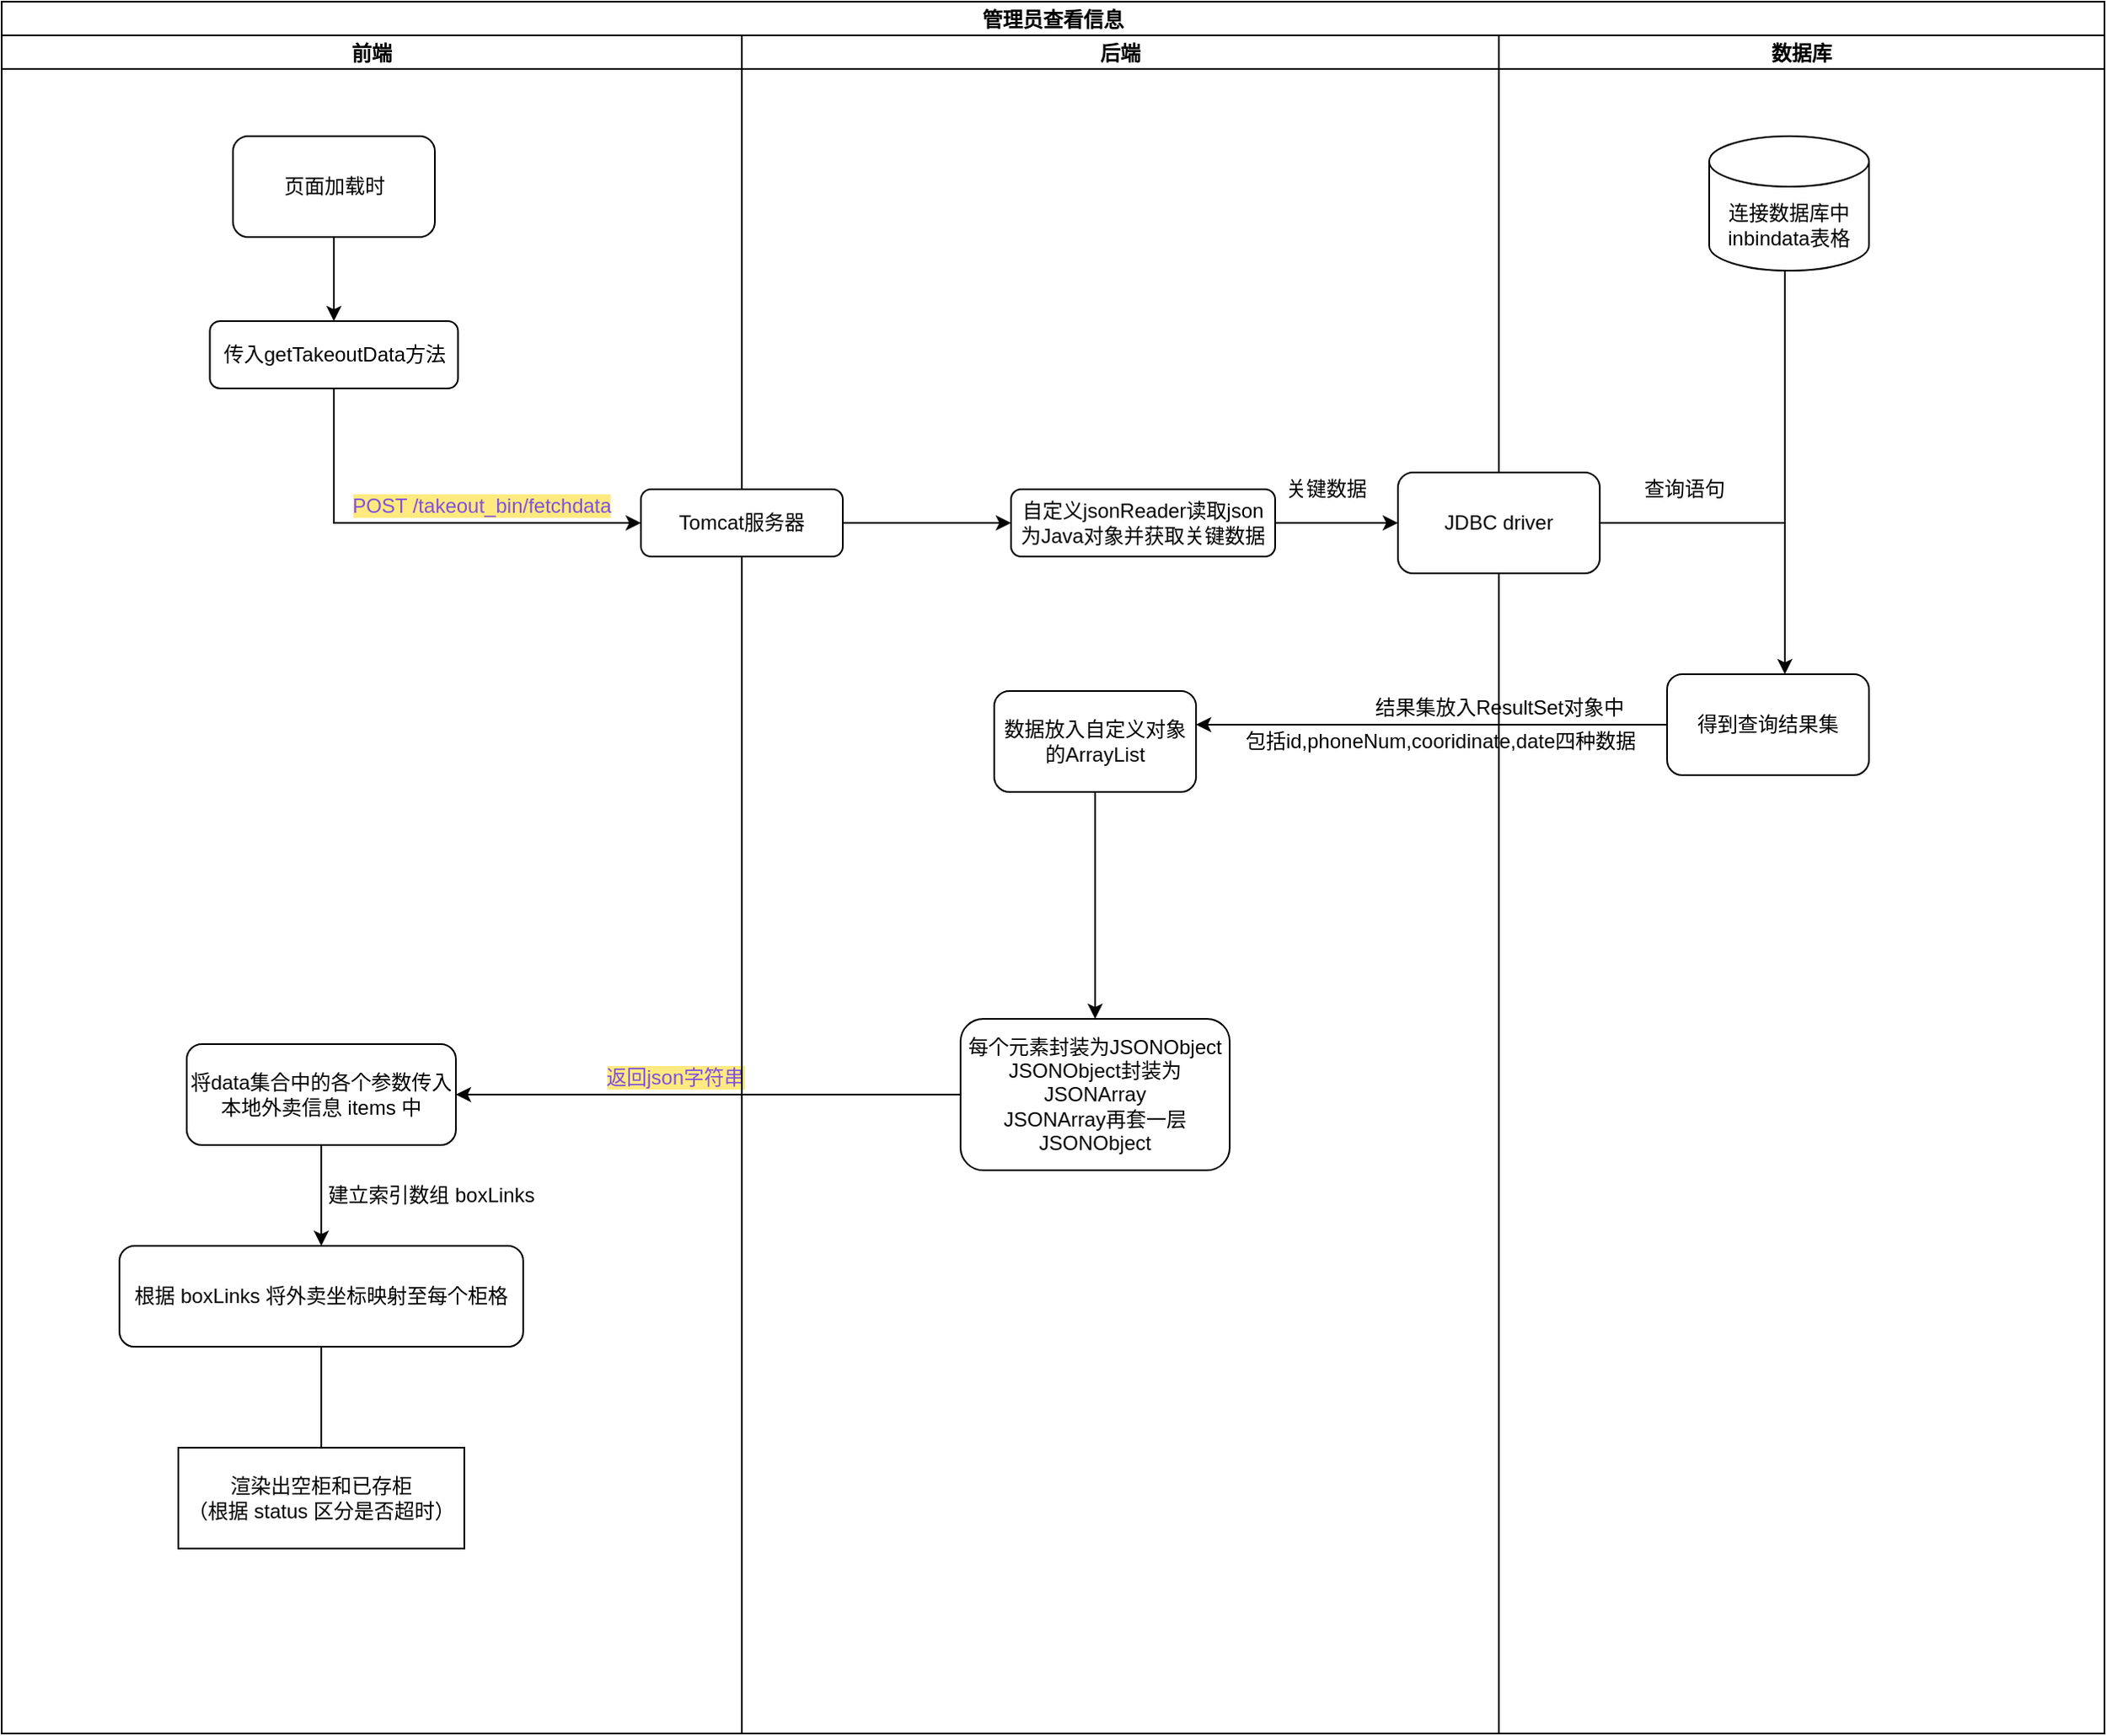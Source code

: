 <mxfile>
    <diagram id="C5RBs43oDa-KdzZeNtuy" name="Page-1">
        <mxGraphModel dx="1380" dy="2303" grid="1" gridSize="10" guides="1" tooltips="1" connect="1" arrows="1" fold="1" page="1" pageScale="1" pageWidth="827" pageHeight="1169" math="0" shadow="0">
            <root>
                <mxCell id="WIyWlLk6GJQsqaUBKTNV-0"/>
                <mxCell id="WIyWlLk6GJQsqaUBKTNV-1" parent="WIyWlLk6GJQsqaUBKTNV-0"/>
                <mxCell id="Nnn05chG0eaQS7qh2sse-32" value="管理员查看信息" style="swimlane;childLayout=stackLayout;resizeParent=1;resizeParentMax=0;startSize=20;" parent="WIyWlLk6GJQsqaUBKTNV-1" vertex="1">
                    <mxGeometry x="70" y="-80" width="1250" height="1030" as="geometry"/>
                </mxCell>
                <mxCell id="Nnn05chG0eaQS7qh2sse-38" style="edgeStyle=orthogonalEdgeStyle;rounded=0;orthogonalLoop=1;jettySize=auto;html=1;entryX=1;entryY=0.333;entryDx=0;entryDy=0;entryPerimeter=0;" parent="Nnn05chG0eaQS7qh2sse-32" source="Nnn05chG0eaQS7qh2sse-36" target="LdBtiebAwwuSzNMlZMV2-9" edge="1">
                    <mxGeometry relative="1" as="geometry">
                        <mxPoint x="640" y="430" as="targetPoint"/>
                    </mxGeometry>
                </mxCell>
                <mxCell id="LdBtiebAwwuSzNMlZMV2-14" style="edgeStyle=orthogonalEdgeStyle;rounded=0;orthogonalLoop=1;jettySize=auto;html=1;exitX=0;exitY=0.5;exitDx=0;exitDy=0;entryX=1;entryY=0.5;entryDx=0;entryDy=0;" parent="Nnn05chG0eaQS7qh2sse-32" source="LdBtiebAwwuSzNMlZMV2-10" target="LdBtiebAwwuSzNMlZMV2-16" edge="1">
                    <mxGeometry relative="1" as="geometry">
                        <mxPoint x="262.5" y="650" as="targetPoint"/>
                    </mxGeometry>
                </mxCell>
                <mxCell id="Nnn05chG0eaQS7qh2sse-33" value="前端" style="swimlane;startSize=20;" parent="Nnn05chG0eaQS7qh2sse-32" vertex="1">
                    <mxGeometry y="20" width="440" height="1010" as="geometry"/>
                </mxCell>
                <mxCell id="Nnn05chG0eaQS7qh2sse-1" value="传入getTakeoutData方法" style="rounded=1;whiteSpace=wrap;html=1;" parent="Nnn05chG0eaQS7qh2sse-33" vertex="1">
                    <mxGeometry x="123.75" y="170" width="147.5" height="40" as="geometry"/>
                </mxCell>
                <mxCell id="LdBtiebAwwuSzNMlZMV2-15" value="&lt;font color=&quot;#8250df&quot;&gt;&lt;span style=&quot;background-color: rgb(255 , 234 , 127)&quot;&gt;返回json字符串&lt;br&gt;&lt;/span&gt;&lt;/font&gt;" style="text;html=1;align=center;verticalAlign=middle;resizable=0;points=[];autosize=1;strokeColor=none;fillColor=none;" parent="Nnn05chG0eaQS7qh2sse-33" vertex="1">
                    <mxGeometry x="350" y="610" width="100" height="20" as="geometry"/>
                </mxCell>
                <mxCell id="LdBtiebAwwuSzNMlZMV2-20" style="edgeStyle=orthogonalEdgeStyle;rounded=0;orthogonalLoop=1;jettySize=auto;html=1;entryX=0.5;entryY=0;entryDx=0;entryDy=0;" parent="Nnn05chG0eaQS7qh2sse-33" source="LdBtiebAwwuSzNMlZMV2-16" target="LdBtiebAwwuSzNMlZMV2-19" edge="1">
                    <mxGeometry relative="1" as="geometry"/>
                </mxCell>
                <mxCell id="LdBtiebAwwuSzNMlZMV2-16" value="将data集合中的各个参数传入本地外卖信息 items 中" style="rounded=1;whiteSpace=wrap;html=1;" parent="Nnn05chG0eaQS7qh2sse-33" vertex="1">
                    <mxGeometry x="110" y="600" width="160" height="60" as="geometry"/>
                </mxCell>
                <mxCell id="9" value="" style="edgeStyle=none;html=1;startArrow=none;" edge="1" parent="Nnn05chG0eaQS7qh2sse-33" source="10">
                    <mxGeometry relative="1" as="geometry">
                        <mxPoint x="190.0" y="860" as="targetPoint"/>
                    </mxGeometry>
                </mxCell>
                <mxCell id="LdBtiebAwwuSzNMlZMV2-19" value="根据 boxLinks 将外卖坐标映射至每个柜格" style="rounded=1;whiteSpace=wrap;html=1;" parent="Nnn05chG0eaQS7qh2sse-33" vertex="1">
                    <mxGeometry x="70" y="720" width="240" height="60" as="geometry"/>
                </mxCell>
                <mxCell id="mMdsWx7Qp3YLl4V9N3uo-2" value="&lt;span style=&quot;color: rgb(130 , 80 , 223) ; background-color: rgb(255 , 234 , 127)&quot;&gt;POST /takeout_bin/fetchdata&lt;/span&gt;" style="text;html=1;align=center;verticalAlign=middle;resizable=0;points=[];autosize=1;strokeColor=none;fillColor=none;" parent="Nnn05chG0eaQS7qh2sse-33" vertex="1">
                    <mxGeometry x="200" y="270" width="170" height="20" as="geometry"/>
                </mxCell>
                <mxCell id="2" value="建立索引数组 boxLinks" style="text;html=1;align=center;verticalAlign=middle;resizable=0;points=[];autosize=1;strokeColor=none;fillColor=none;" vertex="1" parent="Nnn05chG0eaQS7qh2sse-33">
                    <mxGeometry x="185" y="680" width="140" height="20" as="geometry"/>
                </mxCell>
                <mxCell id="7" value="" style="edgeStyle=none;html=1;" edge="1" parent="Nnn05chG0eaQS7qh2sse-33" source="6" target="Nnn05chG0eaQS7qh2sse-1">
                    <mxGeometry relative="1" as="geometry"/>
                </mxCell>
                <mxCell id="6" value="&lt;span&gt;页面加载时&lt;/span&gt;" style="rounded=1;whiteSpace=wrap;html=1;" vertex="1" parent="Nnn05chG0eaQS7qh2sse-33">
                    <mxGeometry x="137.5" y="60" width="120" height="60" as="geometry"/>
                </mxCell>
                <mxCell id="10" value="渲染出空柜和已存柜&lt;br&gt;（根据 status 区分是否超时）" style="rounded=0;whiteSpace=wrap;html=1;" vertex="1" parent="Nnn05chG0eaQS7qh2sse-33">
                    <mxGeometry x="105" y="840" width="170" height="60" as="geometry"/>
                </mxCell>
                <mxCell id="11" value="" style="edgeStyle=none;html=1;endArrow=none;" edge="1" parent="Nnn05chG0eaQS7qh2sse-33" source="LdBtiebAwwuSzNMlZMV2-19" target="10">
                    <mxGeometry relative="1" as="geometry">
                        <mxPoint x="260.0" y="720" as="sourcePoint"/>
                        <mxPoint x="260.0" y="800" as="targetPoint"/>
                    </mxGeometry>
                </mxCell>
                <mxCell id="Nnn05chG0eaQS7qh2sse-34" value="后端" style="swimlane;startSize=20;" parent="Nnn05chG0eaQS7qh2sse-32" vertex="1">
                    <mxGeometry x="440" y="20" width="450" height="1010" as="geometry"/>
                </mxCell>
                <mxCell id="Nnn05chG0eaQS7qh2sse-3" value="自定义jsonReader读取json为Java对象并获取关键数据" style="rounded=1;whiteSpace=wrap;html=1;" parent="Nnn05chG0eaQS7qh2sse-34" vertex="1">
                    <mxGeometry x="160" y="270" width="157" height="40" as="geometry"/>
                </mxCell>
                <mxCell id="iS-OtDxBqbeYaa8vzJeI-6" value="包括id,phoneNum,cooridinate,date四种数据" style="text;html=1;align=center;verticalAlign=middle;resizable=0;points=[];autosize=1;strokeColor=none;fillColor=none;fontColor=#000000;" parent="Nnn05chG0eaQS7qh2sse-34" vertex="1">
                    <mxGeometry x="290" y="410" width="250" height="20" as="geometry"/>
                </mxCell>
                <mxCell id="mMdsWx7Qp3YLl4V9N3uo-14" style="edgeStyle=orthogonalEdgeStyle;rounded=0;orthogonalLoop=1;jettySize=auto;html=1;" parent="Nnn05chG0eaQS7qh2sse-34" source="LdBtiebAwwuSzNMlZMV2-9" target="LdBtiebAwwuSzNMlZMV2-10" edge="1">
                    <mxGeometry relative="1" as="geometry"/>
                </mxCell>
                <mxCell id="LdBtiebAwwuSzNMlZMV2-9" value="数据放入自定义对象的ArrayList" style="rounded=1;whiteSpace=wrap;html=1;" parent="Nnn05chG0eaQS7qh2sse-34" vertex="1">
                    <mxGeometry x="150" y="390" width="120" height="60" as="geometry"/>
                </mxCell>
                <mxCell id="LdBtiebAwwuSzNMlZMV2-10" value="每个元素封装为JSONObject&lt;br&gt;JSONObject封装为JSONArray&lt;br&gt;JSONArray再套一层JSONObject" style="rounded=1;whiteSpace=wrap;html=1;" parent="Nnn05chG0eaQS7qh2sse-34" vertex="1">
                    <mxGeometry x="130" y="585" width="160" height="90" as="geometry"/>
                </mxCell>
                <mxCell id="mMdsWx7Qp3YLl4V9N3uo-7" value="关键数据" style="text;html=1;align=center;verticalAlign=middle;resizable=0;points=[];autosize=1;strokeColor=none;fillColor=none;" parent="Nnn05chG0eaQS7qh2sse-34" vertex="1">
                    <mxGeometry x="317" y="260" width="60" height="20" as="geometry"/>
                </mxCell>
                <mxCell id="iS-OtDxBqbeYaa8vzJeI-2" value="Tomcat服务器" style="rounded=1;whiteSpace=wrap;html=1;" parent="Nnn05chG0eaQS7qh2sse-34" vertex="1">
                    <mxGeometry x="-60" y="270" width="120" height="40" as="geometry"/>
                </mxCell>
                <mxCell id="iS-OtDxBqbeYaa8vzJeI-4" style="edgeStyle=orthogonalEdgeStyle;rounded=0;orthogonalLoop=1;jettySize=auto;html=1;entryX=0;entryY=0.5;entryDx=0;entryDy=0;exitX=1;exitY=0.5;exitDx=0;exitDy=0;" parent="Nnn05chG0eaQS7qh2sse-34" source="iS-OtDxBqbeYaa8vzJeI-2" target="Nnn05chG0eaQS7qh2sse-3" edge="1">
                    <mxGeometry relative="1" as="geometry">
                        <Array as="points">
                            <mxPoint x="140" y="290"/>
                            <mxPoint x="140" y="290"/>
                        </Array>
                        <mxPoint x="60" y="230" as="sourcePoint"/>
                    </mxGeometry>
                </mxCell>
                <mxCell id="Nnn05chG0eaQS7qh2sse-35" value="数据库" style="swimlane;startSize=20;" parent="Nnn05chG0eaQS7qh2sse-32" vertex="1">
                    <mxGeometry x="890" y="20" width="360" height="1010" as="geometry"/>
                </mxCell>
                <mxCell id="Nnn05chG0eaQS7qh2sse-37" style="edgeStyle=orthogonalEdgeStyle;rounded=0;orthogonalLoop=1;jettySize=auto;html=1;exitX=0.5;exitY=1;exitDx=0;exitDy=0;exitPerimeter=0;" parent="Nnn05chG0eaQS7qh2sse-35" source="0" target="Nnn05chG0eaQS7qh2sse-36" edge="1">
                    <mxGeometry relative="1" as="geometry">
                        <Array as="points">
                            <mxPoint x="170" y="140"/>
                        </Array>
                        <mxPoint x="170.0" y="150" as="sourcePoint"/>
                    </mxGeometry>
                </mxCell>
                <mxCell id="Nnn05chG0eaQS7qh2sse-36" value="得到查询结果集" style="rounded=1;whiteSpace=wrap;html=1;" parent="Nnn05chG0eaQS7qh2sse-35" vertex="1">
                    <mxGeometry x="100" y="380" width="120" height="60" as="geometry"/>
                </mxCell>
                <mxCell id="mMdsWx7Qp3YLl4V9N3uo-9" value="" style="endArrow=none;html=1;rounded=0;exitX=1;exitY=0.5;exitDx=0;exitDy=0;" parent="Nnn05chG0eaQS7qh2sse-35" edge="1" source="mMdsWx7Qp3YLl4V9N3uo-4">
                    <mxGeometry width="50" height="50" relative="1" as="geometry">
                        <mxPoint x="60" y="259.5" as="sourcePoint"/>
                        <mxPoint x="170" y="290" as="targetPoint"/>
                        <Array as="points">
                            <mxPoint x="120" y="290"/>
                        </Array>
                    </mxGeometry>
                </mxCell>
                <mxCell id="mMdsWx7Qp3YLl4V9N3uo-10" value="查询语句" style="text;html=1;align=center;verticalAlign=middle;resizable=0;points=[];autosize=1;strokeColor=none;fillColor=none;" parent="Nnn05chG0eaQS7qh2sse-35" vertex="1">
                    <mxGeometry x="80" y="260" width="60" height="20" as="geometry"/>
                </mxCell>
                <mxCell id="mMdsWx7Qp3YLl4V9N3uo-4" value="JDBC driver" style="rounded=1;whiteSpace=wrap;html=1;" parent="Nnn05chG0eaQS7qh2sse-35" vertex="1">
                    <mxGeometry x="-60" y="260" width="120" height="60" as="geometry"/>
                </mxCell>
                <mxCell id="iS-OtDxBqbeYaa8vzJeI-1" value="结果集放入ResultSet对象中" style="text;html=1;align=center;verticalAlign=middle;resizable=0;points=[];autosize=1;strokeColor=none;fillColor=none;" parent="Nnn05chG0eaQS7qh2sse-35" vertex="1">
                    <mxGeometry x="-80" y="390" width="160" height="20" as="geometry"/>
                </mxCell>
                <mxCell id="0" value="&lt;span&gt;连接数据库中inbindata表格&lt;/span&gt;" style="shape=cylinder3;whiteSpace=wrap;html=1;boundedLbl=1;backgroundOutline=1;size=15;" vertex="1" parent="Nnn05chG0eaQS7qh2sse-35">
                    <mxGeometry x="125" y="60" width="95" height="80" as="geometry"/>
                </mxCell>
                <mxCell id="mMdsWx7Qp3YLl4V9N3uo-15" style="edgeStyle=orthogonalEdgeStyle;rounded=0;orthogonalLoop=1;jettySize=auto;html=1;" parent="Nnn05chG0eaQS7qh2sse-32" source="Nnn05chG0eaQS7qh2sse-3" target="mMdsWx7Qp3YLl4V9N3uo-4" edge="1">
                    <mxGeometry relative="1" as="geometry"/>
                </mxCell>
                <mxCell id="iS-OtDxBqbeYaa8vzJeI-3" style="edgeStyle=orthogonalEdgeStyle;rounded=0;orthogonalLoop=1;jettySize=auto;html=1;exitX=0.5;exitY=1;exitDx=0;exitDy=0;entryX=0;entryY=0.5;entryDx=0;entryDy=0;" parent="Nnn05chG0eaQS7qh2sse-32" source="Nnn05chG0eaQS7qh2sse-1" target="iS-OtDxBqbeYaa8vzJeI-2" edge="1">
                    <mxGeometry relative="1" as="geometry"/>
                </mxCell>
            </root>
        </mxGraphModel>
    </diagram>
</mxfile>